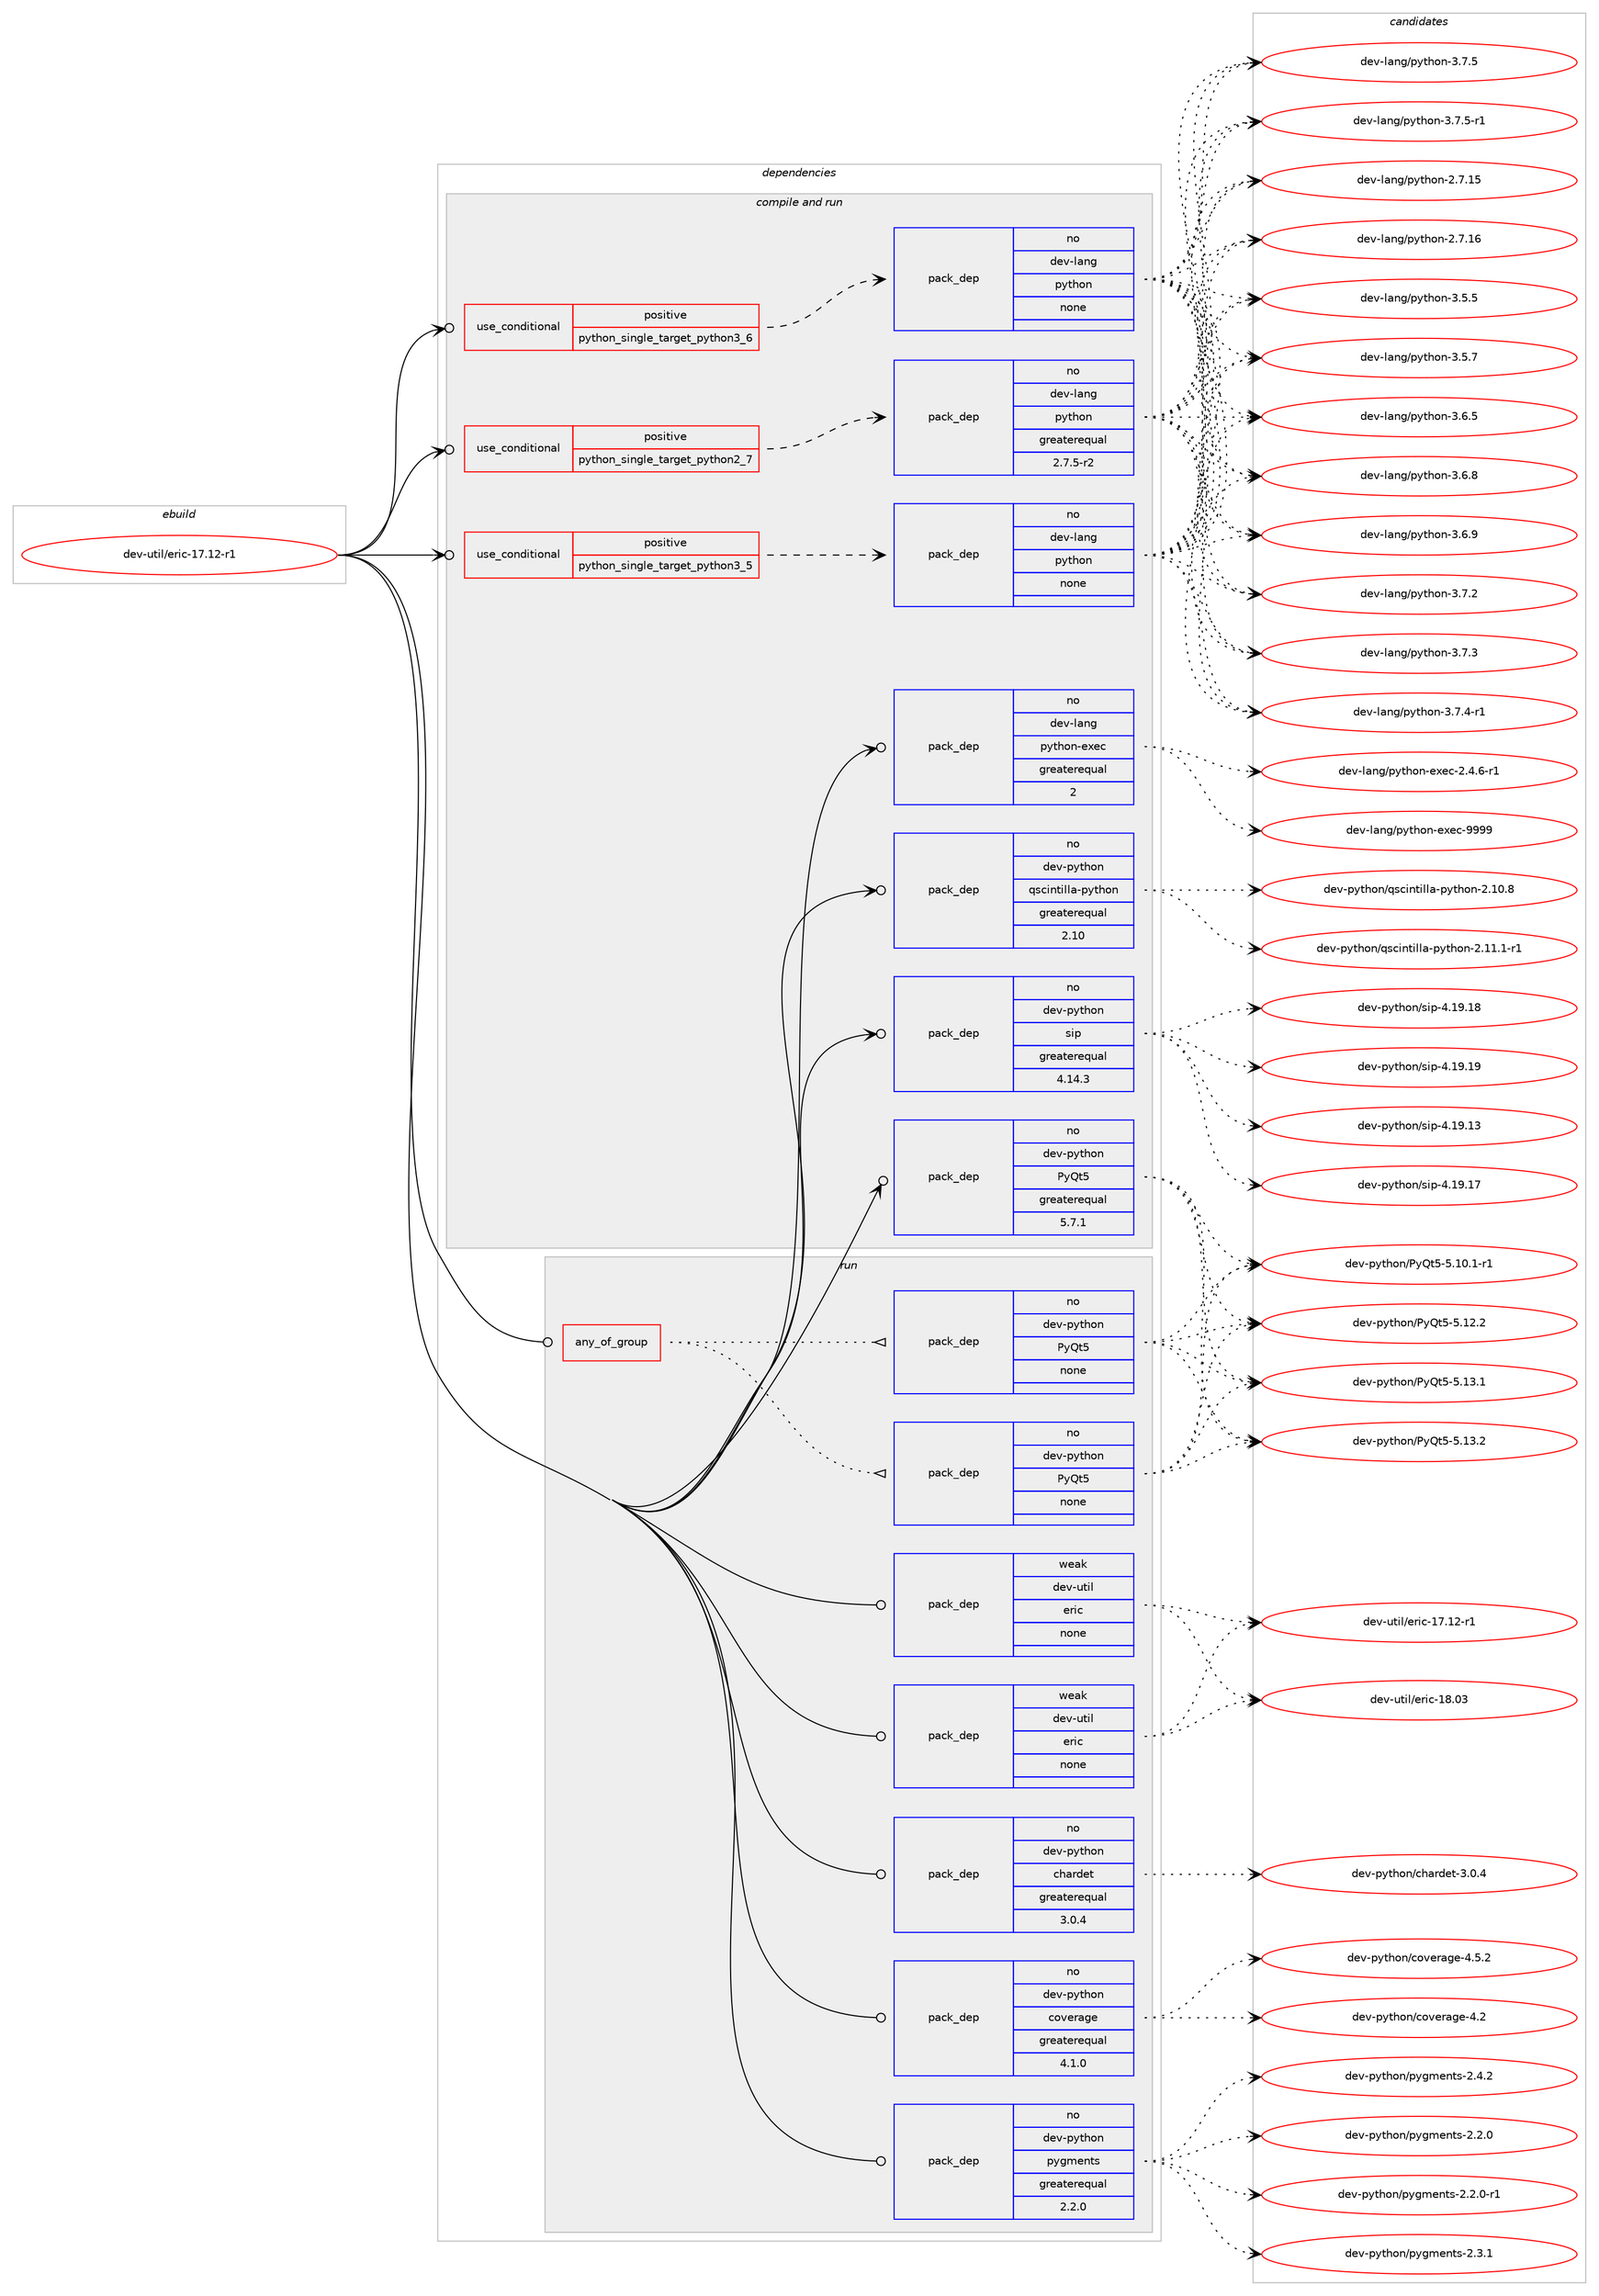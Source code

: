 digraph prolog {

# *************
# Graph options
# *************

newrank=true;
concentrate=true;
compound=true;
graph [rankdir=LR,fontname=Helvetica,fontsize=10,ranksep=1.5];#, ranksep=2.5, nodesep=0.2];
edge  [arrowhead=vee];
node  [fontname=Helvetica,fontsize=10];

# **********
# The ebuild
# **********

subgraph cluster_leftcol {
color=gray;
rank=same;
label=<<i>ebuild</i>>;
id [label="dev-util/eric-17.12-r1", color=red, width=4, href="../dev-util/eric-17.12-r1.svg"];
}

# ****************
# The dependencies
# ****************

subgraph cluster_midcol {
color=gray;
label=<<i>dependencies</i>>;
subgraph cluster_compile {
fillcolor="#eeeeee";
style=filled;
label=<<i>compile</i>>;
}
subgraph cluster_compileandrun {
fillcolor="#eeeeee";
style=filled;
label=<<i>compile and run</i>>;
subgraph cond182617 {
dependency728855 [label=<<TABLE BORDER="0" CELLBORDER="1" CELLSPACING="0" CELLPADDING="4"><TR><TD ROWSPAN="3" CELLPADDING="10">use_conditional</TD></TR><TR><TD>positive</TD></TR><TR><TD>python_single_target_python2_7</TD></TR></TABLE>>, shape=none, color=red];
subgraph pack534107 {
dependency728856 [label=<<TABLE BORDER="0" CELLBORDER="1" CELLSPACING="0" CELLPADDING="4" WIDTH="220"><TR><TD ROWSPAN="6" CELLPADDING="30">pack_dep</TD></TR><TR><TD WIDTH="110">no</TD></TR><TR><TD>dev-lang</TD></TR><TR><TD>python</TD></TR><TR><TD>greaterequal</TD></TR><TR><TD>2.7.5-r2</TD></TR></TABLE>>, shape=none, color=blue];
}
dependency728855:e -> dependency728856:w [weight=20,style="dashed",arrowhead="vee"];
}
id:e -> dependency728855:w [weight=20,style="solid",arrowhead="odotvee"];
subgraph cond182618 {
dependency728857 [label=<<TABLE BORDER="0" CELLBORDER="1" CELLSPACING="0" CELLPADDING="4"><TR><TD ROWSPAN="3" CELLPADDING="10">use_conditional</TD></TR><TR><TD>positive</TD></TR><TR><TD>python_single_target_python3_5</TD></TR></TABLE>>, shape=none, color=red];
subgraph pack534108 {
dependency728858 [label=<<TABLE BORDER="0" CELLBORDER="1" CELLSPACING="0" CELLPADDING="4" WIDTH="220"><TR><TD ROWSPAN="6" CELLPADDING="30">pack_dep</TD></TR><TR><TD WIDTH="110">no</TD></TR><TR><TD>dev-lang</TD></TR><TR><TD>python</TD></TR><TR><TD>none</TD></TR><TR><TD></TD></TR></TABLE>>, shape=none, color=blue];
}
dependency728857:e -> dependency728858:w [weight=20,style="dashed",arrowhead="vee"];
}
id:e -> dependency728857:w [weight=20,style="solid",arrowhead="odotvee"];
subgraph cond182619 {
dependency728859 [label=<<TABLE BORDER="0" CELLBORDER="1" CELLSPACING="0" CELLPADDING="4"><TR><TD ROWSPAN="3" CELLPADDING="10">use_conditional</TD></TR><TR><TD>positive</TD></TR><TR><TD>python_single_target_python3_6</TD></TR></TABLE>>, shape=none, color=red];
subgraph pack534109 {
dependency728860 [label=<<TABLE BORDER="0" CELLBORDER="1" CELLSPACING="0" CELLPADDING="4" WIDTH="220"><TR><TD ROWSPAN="6" CELLPADDING="30">pack_dep</TD></TR><TR><TD WIDTH="110">no</TD></TR><TR><TD>dev-lang</TD></TR><TR><TD>python</TD></TR><TR><TD>none</TD></TR><TR><TD></TD></TR></TABLE>>, shape=none, color=blue];
}
dependency728859:e -> dependency728860:w [weight=20,style="dashed",arrowhead="vee"];
}
id:e -> dependency728859:w [weight=20,style="solid",arrowhead="odotvee"];
subgraph pack534110 {
dependency728861 [label=<<TABLE BORDER="0" CELLBORDER="1" CELLSPACING="0" CELLPADDING="4" WIDTH="220"><TR><TD ROWSPAN="6" CELLPADDING="30">pack_dep</TD></TR><TR><TD WIDTH="110">no</TD></TR><TR><TD>dev-lang</TD></TR><TR><TD>python-exec</TD></TR><TR><TD>greaterequal</TD></TR><TR><TD>2</TD></TR></TABLE>>, shape=none, color=blue];
}
id:e -> dependency728861:w [weight=20,style="solid",arrowhead="odotvee"];
subgraph pack534111 {
dependency728862 [label=<<TABLE BORDER="0" CELLBORDER="1" CELLSPACING="0" CELLPADDING="4" WIDTH="220"><TR><TD ROWSPAN="6" CELLPADDING="30">pack_dep</TD></TR><TR><TD WIDTH="110">no</TD></TR><TR><TD>dev-python</TD></TR><TR><TD>PyQt5</TD></TR><TR><TD>greaterequal</TD></TR><TR><TD>5.7.1</TD></TR></TABLE>>, shape=none, color=blue];
}
id:e -> dependency728862:w [weight=20,style="solid",arrowhead="odotvee"];
subgraph pack534112 {
dependency728863 [label=<<TABLE BORDER="0" CELLBORDER="1" CELLSPACING="0" CELLPADDING="4" WIDTH="220"><TR><TD ROWSPAN="6" CELLPADDING="30">pack_dep</TD></TR><TR><TD WIDTH="110">no</TD></TR><TR><TD>dev-python</TD></TR><TR><TD>qscintilla-python</TD></TR><TR><TD>greaterequal</TD></TR><TR><TD>2.10</TD></TR></TABLE>>, shape=none, color=blue];
}
id:e -> dependency728863:w [weight=20,style="solid",arrowhead="odotvee"];
subgraph pack534113 {
dependency728864 [label=<<TABLE BORDER="0" CELLBORDER="1" CELLSPACING="0" CELLPADDING="4" WIDTH="220"><TR><TD ROWSPAN="6" CELLPADDING="30">pack_dep</TD></TR><TR><TD WIDTH="110">no</TD></TR><TR><TD>dev-python</TD></TR><TR><TD>sip</TD></TR><TR><TD>greaterequal</TD></TR><TR><TD>4.14.3</TD></TR></TABLE>>, shape=none, color=blue];
}
id:e -> dependency728864:w [weight=20,style="solid",arrowhead="odotvee"];
}
subgraph cluster_run {
fillcolor="#eeeeee";
style=filled;
label=<<i>run</i>>;
subgraph any11752 {
dependency728865 [label=<<TABLE BORDER="0" CELLBORDER="1" CELLSPACING="0" CELLPADDING="4"><TR><TD CELLPADDING="10">any_of_group</TD></TR></TABLE>>, shape=none, color=red];subgraph pack534114 {
dependency728866 [label=<<TABLE BORDER="0" CELLBORDER="1" CELLSPACING="0" CELLPADDING="4" WIDTH="220"><TR><TD ROWSPAN="6" CELLPADDING="30">pack_dep</TD></TR><TR><TD WIDTH="110">no</TD></TR><TR><TD>dev-python</TD></TR><TR><TD>PyQt5</TD></TR><TR><TD>none</TD></TR><TR><TD></TD></TR></TABLE>>, shape=none, color=blue];
}
dependency728865:e -> dependency728866:w [weight=20,style="dotted",arrowhead="oinv"];
subgraph pack534115 {
dependency728867 [label=<<TABLE BORDER="0" CELLBORDER="1" CELLSPACING="0" CELLPADDING="4" WIDTH="220"><TR><TD ROWSPAN="6" CELLPADDING="30">pack_dep</TD></TR><TR><TD WIDTH="110">no</TD></TR><TR><TD>dev-python</TD></TR><TR><TD>PyQt5</TD></TR><TR><TD>none</TD></TR><TR><TD></TD></TR></TABLE>>, shape=none, color=blue];
}
dependency728865:e -> dependency728867:w [weight=20,style="dotted",arrowhead="oinv"];
}
id:e -> dependency728865:w [weight=20,style="solid",arrowhead="odot"];
subgraph pack534116 {
dependency728868 [label=<<TABLE BORDER="0" CELLBORDER="1" CELLSPACING="0" CELLPADDING="4" WIDTH="220"><TR><TD ROWSPAN="6" CELLPADDING="30">pack_dep</TD></TR><TR><TD WIDTH="110">no</TD></TR><TR><TD>dev-python</TD></TR><TR><TD>chardet</TD></TR><TR><TD>greaterequal</TD></TR><TR><TD>3.0.4</TD></TR></TABLE>>, shape=none, color=blue];
}
id:e -> dependency728868:w [weight=20,style="solid",arrowhead="odot"];
subgraph pack534117 {
dependency728869 [label=<<TABLE BORDER="0" CELLBORDER="1" CELLSPACING="0" CELLPADDING="4" WIDTH="220"><TR><TD ROWSPAN="6" CELLPADDING="30">pack_dep</TD></TR><TR><TD WIDTH="110">no</TD></TR><TR><TD>dev-python</TD></TR><TR><TD>coverage</TD></TR><TR><TD>greaterequal</TD></TR><TR><TD>4.1.0</TD></TR></TABLE>>, shape=none, color=blue];
}
id:e -> dependency728869:w [weight=20,style="solid",arrowhead="odot"];
subgraph pack534118 {
dependency728870 [label=<<TABLE BORDER="0" CELLBORDER="1" CELLSPACING="0" CELLPADDING="4" WIDTH="220"><TR><TD ROWSPAN="6" CELLPADDING="30">pack_dep</TD></TR><TR><TD WIDTH="110">no</TD></TR><TR><TD>dev-python</TD></TR><TR><TD>pygments</TD></TR><TR><TD>greaterequal</TD></TR><TR><TD>2.2.0</TD></TR></TABLE>>, shape=none, color=blue];
}
id:e -> dependency728870:w [weight=20,style="solid",arrowhead="odot"];
subgraph pack534119 {
dependency728871 [label=<<TABLE BORDER="0" CELLBORDER="1" CELLSPACING="0" CELLPADDING="4" WIDTH="220"><TR><TD ROWSPAN="6" CELLPADDING="30">pack_dep</TD></TR><TR><TD WIDTH="110">weak</TD></TR><TR><TD>dev-util</TD></TR><TR><TD>eric</TD></TR><TR><TD>none</TD></TR><TR><TD></TD></TR></TABLE>>, shape=none, color=blue];
}
id:e -> dependency728871:w [weight=20,style="solid",arrowhead="odot"];
subgraph pack534120 {
dependency728872 [label=<<TABLE BORDER="0" CELLBORDER="1" CELLSPACING="0" CELLPADDING="4" WIDTH="220"><TR><TD ROWSPAN="6" CELLPADDING="30">pack_dep</TD></TR><TR><TD WIDTH="110">weak</TD></TR><TR><TD>dev-util</TD></TR><TR><TD>eric</TD></TR><TR><TD>none</TD></TR><TR><TD></TD></TR></TABLE>>, shape=none, color=blue];
}
id:e -> dependency728872:w [weight=20,style="solid",arrowhead="odot"];
}
}

# **************
# The candidates
# **************

subgraph cluster_choices {
rank=same;
color=gray;
label=<<i>candidates</i>>;

subgraph choice534107 {
color=black;
nodesep=1;
choice10010111845108971101034711212111610411111045504655464953 [label="dev-lang/python-2.7.15", color=red, width=4,href="../dev-lang/python-2.7.15.svg"];
choice10010111845108971101034711212111610411111045504655464954 [label="dev-lang/python-2.7.16", color=red, width=4,href="../dev-lang/python-2.7.16.svg"];
choice100101118451089711010347112121116104111110455146534653 [label="dev-lang/python-3.5.5", color=red, width=4,href="../dev-lang/python-3.5.5.svg"];
choice100101118451089711010347112121116104111110455146534655 [label="dev-lang/python-3.5.7", color=red, width=4,href="../dev-lang/python-3.5.7.svg"];
choice100101118451089711010347112121116104111110455146544653 [label="dev-lang/python-3.6.5", color=red, width=4,href="../dev-lang/python-3.6.5.svg"];
choice100101118451089711010347112121116104111110455146544656 [label="dev-lang/python-3.6.8", color=red, width=4,href="../dev-lang/python-3.6.8.svg"];
choice100101118451089711010347112121116104111110455146544657 [label="dev-lang/python-3.6.9", color=red, width=4,href="../dev-lang/python-3.6.9.svg"];
choice100101118451089711010347112121116104111110455146554650 [label="dev-lang/python-3.7.2", color=red, width=4,href="../dev-lang/python-3.7.2.svg"];
choice100101118451089711010347112121116104111110455146554651 [label="dev-lang/python-3.7.3", color=red, width=4,href="../dev-lang/python-3.7.3.svg"];
choice1001011184510897110103471121211161041111104551465546524511449 [label="dev-lang/python-3.7.4-r1", color=red, width=4,href="../dev-lang/python-3.7.4-r1.svg"];
choice100101118451089711010347112121116104111110455146554653 [label="dev-lang/python-3.7.5", color=red, width=4,href="../dev-lang/python-3.7.5.svg"];
choice1001011184510897110103471121211161041111104551465546534511449 [label="dev-lang/python-3.7.5-r1", color=red, width=4,href="../dev-lang/python-3.7.5-r1.svg"];
dependency728856:e -> choice10010111845108971101034711212111610411111045504655464953:w [style=dotted,weight="100"];
dependency728856:e -> choice10010111845108971101034711212111610411111045504655464954:w [style=dotted,weight="100"];
dependency728856:e -> choice100101118451089711010347112121116104111110455146534653:w [style=dotted,weight="100"];
dependency728856:e -> choice100101118451089711010347112121116104111110455146534655:w [style=dotted,weight="100"];
dependency728856:e -> choice100101118451089711010347112121116104111110455146544653:w [style=dotted,weight="100"];
dependency728856:e -> choice100101118451089711010347112121116104111110455146544656:w [style=dotted,weight="100"];
dependency728856:e -> choice100101118451089711010347112121116104111110455146544657:w [style=dotted,weight="100"];
dependency728856:e -> choice100101118451089711010347112121116104111110455146554650:w [style=dotted,weight="100"];
dependency728856:e -> choice100101118451089711010347112121116104111110455146554651:w [style=dotted,weight="100"];
dependency728856:e -> choice1001011184510897110103471121211161041111104551465546524511449:w [style=dotted,weight="100"];
dependency728856:e -> choice100101118451089711010347112121116104111110455146554653:w [style=dotted,weight="100"];
dependency728856:e -> choice1001011184510897110103471121211161041111104551465546534511449:w [style=dotted,weight="100"];
}
subgraph choice534108 {
color=black;
nodesep=1;
choice10010111845108971101034711212111610411111045504655464953 [label="dev-lang/python-2.7.15", color=red, width=4,href="../dev-lang/python-2.7.15.svg"];
choice10010111845108971101034711212111610411111045504655464954 [label="dev-lang/python-2.7.16", color=red, width=4,href="../dev-lang/python-2.7.16.svg"];
choice100101118451089711010347112121116104111110455146534653 [label="dev-lang/python-3.5.5", color=red, width=4,href="../dev-lang/python-3.5.5.svg"];
choice100101118451089711010347112121116104111110455146534655 [label="dev-lang/python-3.5.7", color=red, width=4,href="../dev-lang/python-3.5.7.svg"];
choice100101118451089711010347112121116104111110455146544653 [label="dev-lang/python-3.6.5", color=red, width=4,href="../dev-lang/python-3.6.5.svg"];
choice100101118451089711010347112121116104111110455146544656 [label="dev-lang/python-3.6.8", color=red, width=4,href="../dev-lang/python-3.6.8.svg"];
choice100101118451089711010347112121116104111110455146544657 [label="dev-lang/python-3.6.9", color=red, width=4,href="../dev-lang/python-3.6.9.svg"];
choice100101118451089711010347112121116104111110455146554650 [label="dev-lang/python-3.7.2", color=red, width=4,href="../dev-lang/python-3.7.2.svg"];
choice100101118451089711010347112121116104111110455146554651 [label="dev-lang/python-3.7.3", color=red, width=4,href="../dev-lang/python-3.7.3.svg"];
choice1001011184510897110103471121211161041111104551465546524511449 [label="dev-lang/python-3.7.4-r1", color=red, width=4,href="../dev-lang/python-3.7.4-r1.svg"];
choice100101118451089711010347112121116104111110455146554653 [label="dev-lang/python-3.7.5", color=red, width=4,href="../dev-lang/python-3.7.5.svg"];
choice1001011184510897110103471121211161041111104551465546534511449 [label="dev-lang/python-3.7.5-r1", color=red, width=4,href="../dev-lang/python-3.7.5-r1.svg"];
dependency728858:e -> choice10010111845108971101034711212111610411111045504655464953:w [style=dotted,weight="100"];
dependency728858:e -> choice10010111845108971101034711212111610411111045504655464954:w [style=dotted,weight="100"];
dependency728858:e -> choice100101118451089711010347112121116104111110455146534653:w [style=dotted,weight="100"];
dependency728858:e -> choice100101118451089711010347112121116104111110455146534655:w [style=dotted,weight="100"];
dependency728858:e -> choice100101118451089711010347112121116104111110455146544653:w [style=dotted,weight="100"];
dependency728858:e -> choice100101118451089711010347112121116104111110455146544656:w [style=dotted,weight="100"];
dependency728858:e -> choice100101118451089711010347112121116104111110455146544657:w [style=dotted,weight="100"];
dependency728858:e -> choice100101118451089711010347112121116104111110455146554650:w [style=dotted,weight="100"];
dependency728858:e -> choice100101118451089711010347112121116104111110455146554651:w [style=dotted,weight="100"];
dependency728858:e -> choice1001011184510897110103471121211161041111104551465546524511449:w [style=dotted,weight="100"];
dependency728858:e -> choice100101118451089711010347112121116104111110455146554653:w [style=dotted,weight="100"];
dependency728858:e -> choice1001011184510897110103471121211161041111104551465546534511449:w [style=dotted,weight="100"];
}
subgraph choice534109 {
color=black;
nodesep=1;
choice10010111845108971101034711212111610411111045504655464953 [label="dev-lang/python-2.7.15", color=red, width=4,href="../dev-lang/python-2.7.15.svg"];
choice10010111845108971101034711212111610411111045504655464954 [label="dev-lang/python-2.7.16", color=red, width=4,href="../dev-lang/python-2.7.16.svg"];
choice100101118451089711010347112121116104111110455146534653 [label="dev-lang/python-3.5.5", color=red, width=4,href="../dev-lang/python-3.5.5.svg"];
choice100101118451089711010347112121116104111110455146534655 [label="dev-lang/python-3.5.7", color=red, width=4,href="../dev-lang/python-3.5.7.svg"];
choice100101118451089711010347112121116104111110455146544653 [label="dev-lang/python-3.6.5", color=red, width=4,href="../dev-lang/python-3.6.5.svg"];
choice100101118451089711010347112121116104111110455146544656 [label="dev-lang/python-3.6.8", color=red, width=4,href="../dev-lang/python-3.6.8.svg"];
choice100101118451089711010347112121116104111110455146544657 [label="dev-lang/python-3.6.9", color=red, width=4,href="../dev-lang/python-3.6.9.svg"];
choice100101118451089711010347112121116104111110455146554650 [label="dev-lang/python-3.7.2", color=red, width=4,href="../dev-lang/python-3.7.2.svg"];
choice100101118451089711010347112121116104111110455146554651 [label="dev-lang/python-3.7.3", color=red, width=4,href="../dev-lang/python-3.7.3.svg"];
choice1001011184510897110103471121211161041111104551465546524511449 [label="dev-lang/python-3.7.4-r1", color=red, width=4,href="../dev-lang/python-3.7.4-r1.svg"];
choice100101118451089711010347112121116104111110455146554653 [label="dev-lang/python-3.7.5", color=red, width=4,href="../dev-lang/python-3.7.5.svg"];
choice1001011184510897110103471121211161041111104551465546534511449 [label="dev-lang/python-3.7.5-r1", color=red, width=4,href="../dev-lang/python-3.7.5-r1.svg"];
dependency728860:e -> choice10010111845108971101034711212111610411111045504655464953:w [style=dotted,weight="100"];
dependency728860:e -> choice10010111845108971101034711212111610411111045504655464954:w [style=dotted,weight="100"];
dependency728860:e -> choice100101118451089711010347112121116104111110455146534653:w [style=dotted,weight="100"];
dependency728860:e -> choice100101118451089711010347112121116104111110455146534655:w [style=dotted,weight="100"];
dependency728860:e -> choice100101118451089711010347112121116104111110455146544653:w [style=dotted,weight="100"];
dependency728860:e -> choice100101118451089711010347112121116104111110455146544656:w [style=dotted,weight="100"];
dependency728860:e -> choice100101118451089711010347112121116104111110455146544657:w [style=dotted,weight="100"];
dependency728860:e -> choice100101118451089711010347112121116104111110455146554650:w [style=dotted,weight="100"];
dependency728860:e -> choice100101118451089711010347112121116104111110455146554651:w [style=dotted,weight="100"];
dependency728860:e -> choice1001011184510897110103471121211161041111104551465546524511449:w [style=dotted,weight="100"];
dependency728860:e -> choice100101118451089711010347112121116104111110455146554653:w [style=dotted,weight="100"];
dependency728860:e -> choice1001011184510897110103471121211161041111104551465546534511449:w [style=dotted,weight="100"];
}
subgraph choice534110 {
color=black;
nodesep=1;
choice10010111845108971101034711212111610411111045101120101994550465246544511449 [label="dev-lang/python-exec-2.4.6-r1", color=red, width=4,href="../dev-lang/python-exec-2.4.6-r1.svg"];
choice10010111845108971101034711212111610411111045101120101994557575757 [label="dev-lang/python-exec-9999", color=red, width=4,href="../dev-lang/python-exec-9999.svg"];
dependency728861:e -> choice10010111845108971101034711212111610411111045101120101994550465246544511449:w [style=dotted,weight="100"];
dependency728861:e -> choice10010111845108971101034711212111610411111045101120101994557575757:w [style=dotted,weight="100"];
}
subgraph choice534111 {
color=black;
nodesep=1;
choice1001011184511212111610411111047801218111653455346494846494511449 [label="dev-python/PyQt5-5.10.1-r1", color=red, width=4,href="../dev-python/PyQt5-5.10.1-r1.svg"];
choice100101118451121211161041111104780121811165345534649504650 [label="dev-python/PyQt5-5.12.2", color=red, width=4,href="../dev-python/PyQt5-5.12.2.svg"];
choice100101118451121211161041111104780121811165345534649514649 [label="dev-python/PyQt5-5.13.1", color=red, width=4,href="../dev-python/PyQt5-5.13.1.svg"];
choice100101118451121211161041111104780121811165345534649514650 [label="dev-python/PyQt5-5.13.2", color=red, width=4,href="../dev-python/PyQt5-5.13.2.svg"];
dependency728862:e -> choice1001011184511212111610411111047801218111653455346494846494511449:w [style=dotted,weight="100"];
dependency728862:e -> choice100101118451121211161041111104780121811165345534649504650:w [style=dotted,weight="100"];
dependency728862:e -> choice100101118451121211161041111104780121811165345534649514649:w [style=dotted,weight="100"];
dependency728862:e -> choice100101118451121211161041111104780121811165345534649514650:w [style=dotted,weight="100"];
}
subgraph choice534112 {
color=black;
nodesep=1;
choice100101118451121211161041111104711311599105110116105108108974511212111610411111045504649484656 [label="dev-python/qscintilla-python-2.10.8", color=red, width=4,href="../dev-python/qscintilla-python-2.10.8.svg"];
choice1001011184511212111610411111047113115991051101161051081089745112121116104111110455046494946494511449 [label="dev-python/qscintilla-python-2.11.1-r1", color=red, width=4,href="../dev-python/qscintilla-python-2.11.1-r1.svg"];
dependency728863:e -> choice100101118451121211161041111104711311599105110116105108108974511212111610411111045504649484656:w [style=dotted,weight="100"];
dependency728863:e -> choice1001011184511212111610411111047113115991051101161051081089745112121116104111110455046494946494511449:w [style=dotted,weight="100"];
}
subgraph choice534113 {
color=black;
nodesep=1;
choice10010111845112121116104111110471151051124552464957464951 [label="dev-python/sip-4.19.13", color=red, width=4,href="../dev-python/sip-4.19.13.svg"];
choice10010111845112121116104111110471151051124552464957464955 [label="dev-python/sip-4.19.17", color=red, width=4,href="../dev-python/sip-4.19.17.svg"];
choice10010111845112121116104111110471151051124552464957464956 [label="dev-python/sip-4.19.18", color=red, width=4,href="../dev-python/sip-4.19.18.svg"];
choice10010111845112121116104111110471151051124552464957464957 [label="dev-python/sip-4.19.19", color=red, width=4,href="../dev-python/sip-4.19.19.svg"];
dependency728864:e -> choice10010111845112121116104111110471151051124552464957464951:w [style=dotted,weight="100"];
dependency728864:e -> choice10010111845112121116104111110471151051124552464957464955:w [style=dotted,weight="100"];
dependency728864:e -> choice10010111845112121116104111110471151051124552464957464956:w [style=dotted,weight="100"];
dependency728864:e -> choice10010111845112121116104111110471151051124552464957464957:w [style=dotted,weight="100"];
}
subgraph choice534114 {
color=black;
nodesep=1;
choice1001011184511212111610411111047801218111653455346494846494511449 [label="dev-python/PyQt5-5.10.1-r1", color=red, width=4,href="../dev-python/PyQt5-5.10.1-r1.svg"];
choice100101118451121211161041111104780121811165345534649504650 [label="dev-python/PyQt5-5.12.2", color=red, width=4,href="../dev-python/PyQt5-5.12.2.svg"];
choice100101118451121211161041111104780121811165345534649514649 [label="dev-python/PyQt5-5.13.1", color=red, width=4,href="../dev-python/PyQt5-5.13.1.svg"];
choice100101118451121211161041111104780121811165345534649514650 [label="dev-python/PyQt5-5.13.2", color=red, width=4,href="../dev-python/PyQt5-5.13.2.svg"];
dependency728866:e -> choice1001011184511212111610411111047801218111653455346494846494511449:w [style=dotted,weight="100"];
dependency728866:e -> choice100101118451121211161041111104780121811165345534649504650:w [style=dotted,weight="100"];
dependency728866:e -> choice100101118451121211161041111104780121811165345534649514649:w [style=dotted,weight="100"];
dependency728866:e -> choice100101118451121211161041111104780121811165345534649514650:w [style=dotted,weight="100"];
}
subgraph choice534115 {
color=black;
nodesep=1;
choice1001011184511212111610411111047801218111653455346494846494511449 [label="dev-python/PyQt5-5.10.1-r1", color=red, width=4,href="../dev-python/PyQt5-5.10.1-r1.svg"];
choice100101118451121211161041111104780121811165345534649504650 [label="dev-python/PyQt5-5.12.2", color=red, width=4,href="../dev-python/PyQt5-5.12.2.svg"];
choice100101118451121211161041111104780121811165345534649514649 [label="dev-python/PyQt5-5.13.1", color=red, width=4,href="../dev-python/PyQt5-5.13.1.svg"];
choice100101118451121211161041111104780121811165345534649514650 [label="dev-python/PyQt5-5.13.2", color=red, width=4,href="../dev-python/PyQt5-5.13.2.svg"];
dependency728867:e -> choice1001011184511212111610411111047801218111653455346494846494511449:w [style=dotted,weight="100"];
dependency728867:e -> choice100101118451121211161041111104780121811165345534649504650:w [style=dotted,weight="100"];
dependency728867:e -> choice100101118451121211161041111104780121811165345534649514649:w [style=dotted,weight="100"];
dependency728867:e -> choice100101118451121211161041111104780121811165345534649514650:w [style=dotted,weight="100"];
}
subgraph choice534116 {
color=black;
nodesep=1;
choice10010111845112121116104111110479910497114100101116455146484652 [label="dev-python/chardet-3.0.4", color=red, width=4,href="../dev-python/chardet-3.0.4.svg"];
dependency728868:e -> choice10010111845112121116104111110479910497114100101116455146484652:w [style=dotted,weight="100"];
}
subgraph choice534117 {
color=black;
nodesep=1;
choice1001011184511212111610411111047991111181011149710310145524650 [label="dev-python/coverage-4.2", color=red, width=4,href="../dev-python/coverage-4.2.svg"];
choice10010111845112121116104111110479911111810111497103101455246534650 [label="dev-python/coverage-4.5.2", color=red, width=4,href="../dev-python/coverage-4.5.2.svg"];
dependency728869:e -> choice1001011184511212111610411111047991111181011149710310145524650:w [style=dotted,weight="100"];
dependency728869:e -> choice10010111845112121116104111110479911111810111497103101455246534650:w [style=dotted,weight="100"];
}
subgraph choice534118 {
color=black;
nodesep=1;
choice1001011184511212111610411111047112121103109101110116115455046504648 [label="dev-python/pygments-2.2.0", color=red, width=4,href="../dev-python/pygments-2.2.0.svg"];
choice10010111845112121116104111110471121211031091011101161154550465046484511449 [label="dev-python/pygments-2.2.0-r1", color=red, width=4,href="../dev-python/pygments-2.2.0-r1.svg"];
choice1001011184511212111610411111047112121103109101110116115455046514649 [label="dev-python/pygments-2.3.1", color=red, width=4,href="../dev-python/pygments-2.3.1.svg"];
choice1001011184511212111610411111047112121103109101110116115455046524650 [label="dev-python/pygments-2.4.2", color=red, width=4,href="../dev-python/pygments-2.4.2.svg"];
dependency728870:e -> choice1001011184511212111610411111047112121103109101110116115455046504648:w [style=dotted,weight="100"];
dependency728870:e -> choice10010111845112121116104111110471121211031091011101161154550465046484511449:w [style=dotted,weight="100"];
dependency728870:e -> choice1001011184511212111610411111047112121103109101110116115455046514649:w [style=dotted,weight="100"];
dependency728870:e -> choice1001011184511212111610411111047112121103109101110116115455046524650:w [style=dotted,weight="100"];
}
subgraph choice534119 {
color=black;
nodesep=1;
choice1001011184511711610510847101114105994549554649504511449 [label="dev-util/eric-17.12-r1", color=red, width=4,href="../dev-util/eric-17.12-r1.svg"];
choice100101118451171161051084710111410599454956464851 [label="dev-util/eric-18.03", color=red, width=4,href="../dev-util/eric-18.03.svg"];
dependency728871:e -> choice1001011184511711610510847101114105994549554649504511449:w [style=dotted,weight="100"];
dependency728871:e -> choice100101118451171161051084710111410599454956464851:w [style=dotted,weight="100"];
}
subgraph choice534120 {
color=black;
nodesep=1;
choice1001011184511711610510847101114105994549554649504511449 [label="dev-util/eric-17.12-r1", color=red, width=4,href="../dev-util/eric-17.12-r1.svg"];
choice100101118451171161051084710111410599454956464851 [label="dev-util/eric-18.03", color=red, width=4,href="../dev-util/eric-18.03.svg"];
dependency728872:e -> choice1001011184511711610510847101114105994549554649504511449:w [style=dotted,weight="100"];
dependency728872:e -> choice100101118451171161051084710111410599454956464851:w [style=dotted,weight="100"];
}
}

}
